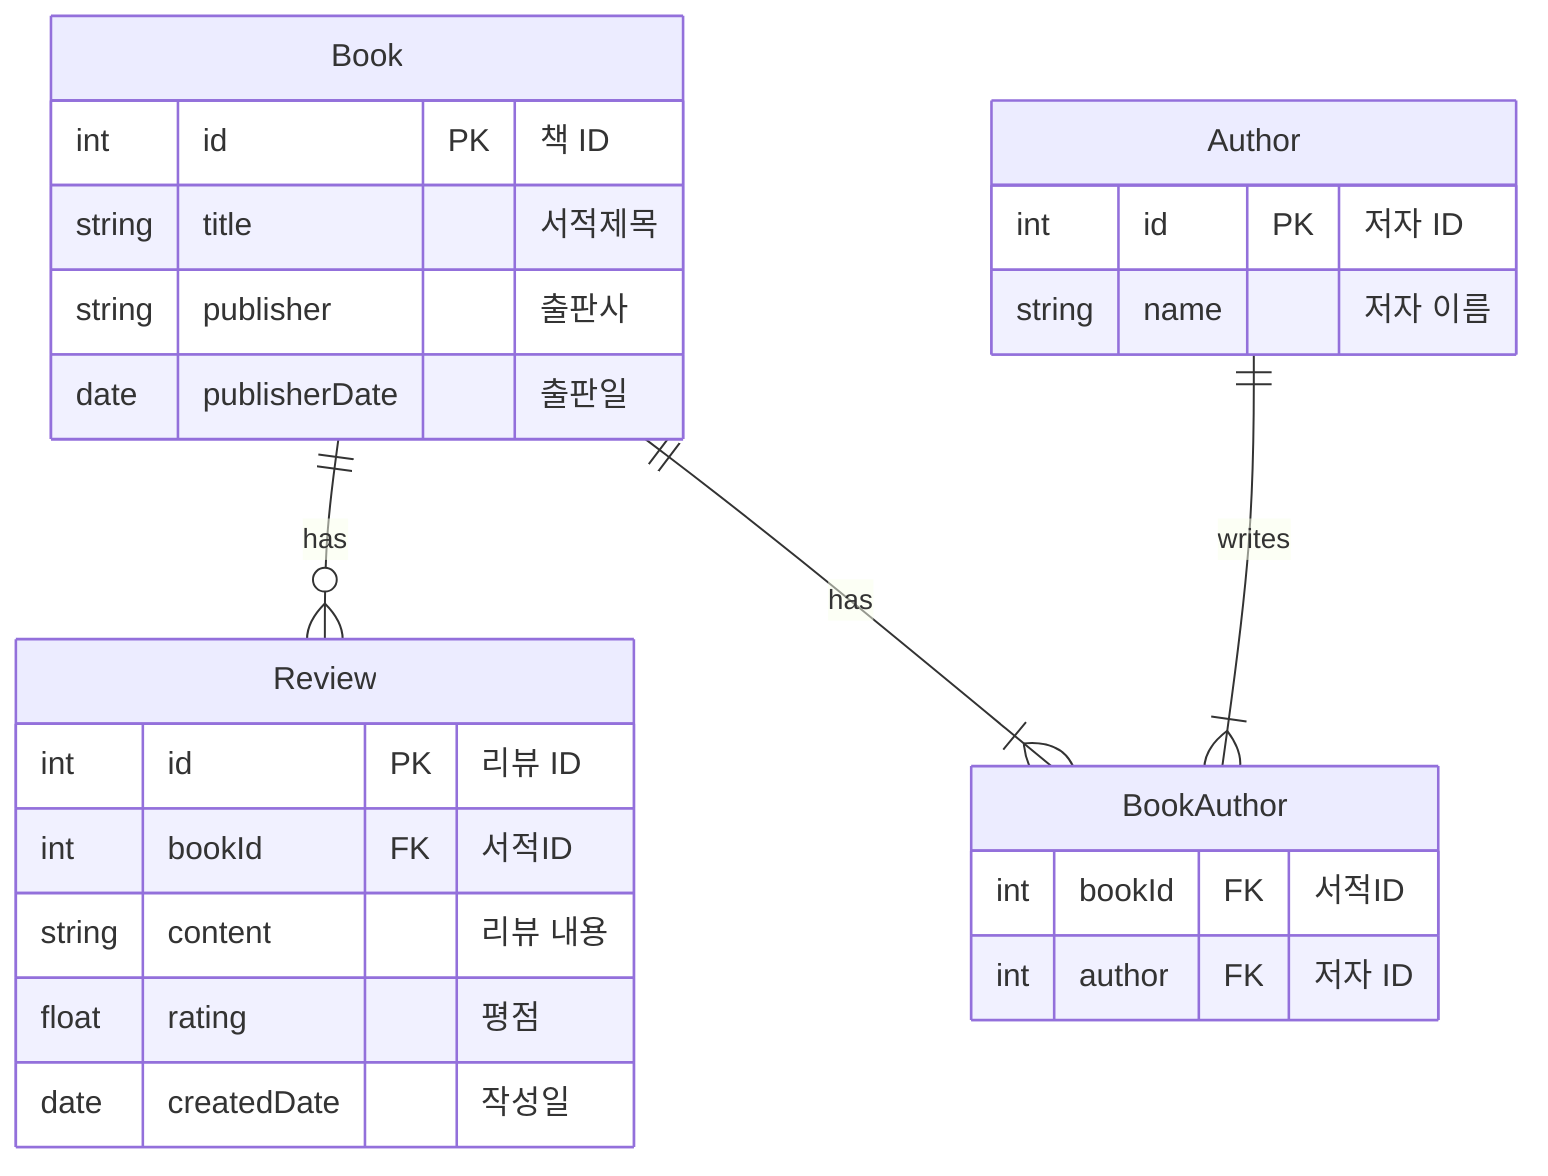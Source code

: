 erDiagram
    Book {
        int id PK "책 ID"
        string title "서적제목"
        string publisher "출판사"
        date publisherDate "출판일"
    }

    Author{
        int id PK "저자 ID"
        string name "저자 이름"
    }

    Review {
        int id PK "리뷰 ID"
        int bookId FK "서적ID"
        string content "리뷰 내용"
        float rating "평점"
        date createdDate "작성일"
    }

    BookAuthor {
        int bookId FK "서적ID"
        int author FK "저자 ID"
    }

    Book || --o{Review : "has"
    Book || --|{BookAuthor : "has"
    Author || --|{BookAuthor: "writes"